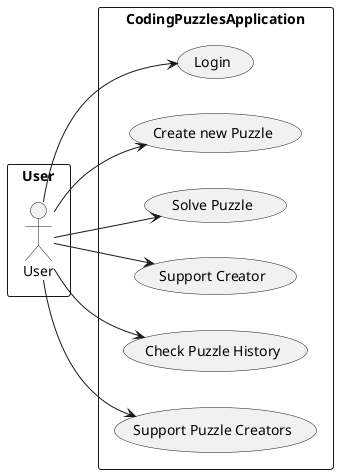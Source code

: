 @startuml
'https://plantuml.com/use-case-diagram
left to right direction
rectangle User{
    :User: as U
}
rectangle CodingPuzzlesApplication{
    (Login) as L
    (Create new Puzzle) as CP
    (Solve Puzzle) as SP
    (Support Creator) as SC
    (Check Puzzle History) as CPH
    (Support Puzzle Creators) as SPC
}
U --> L
U --> CP
U --> SP
U --> SC
U --> CPH
U --> SPC
@enduml